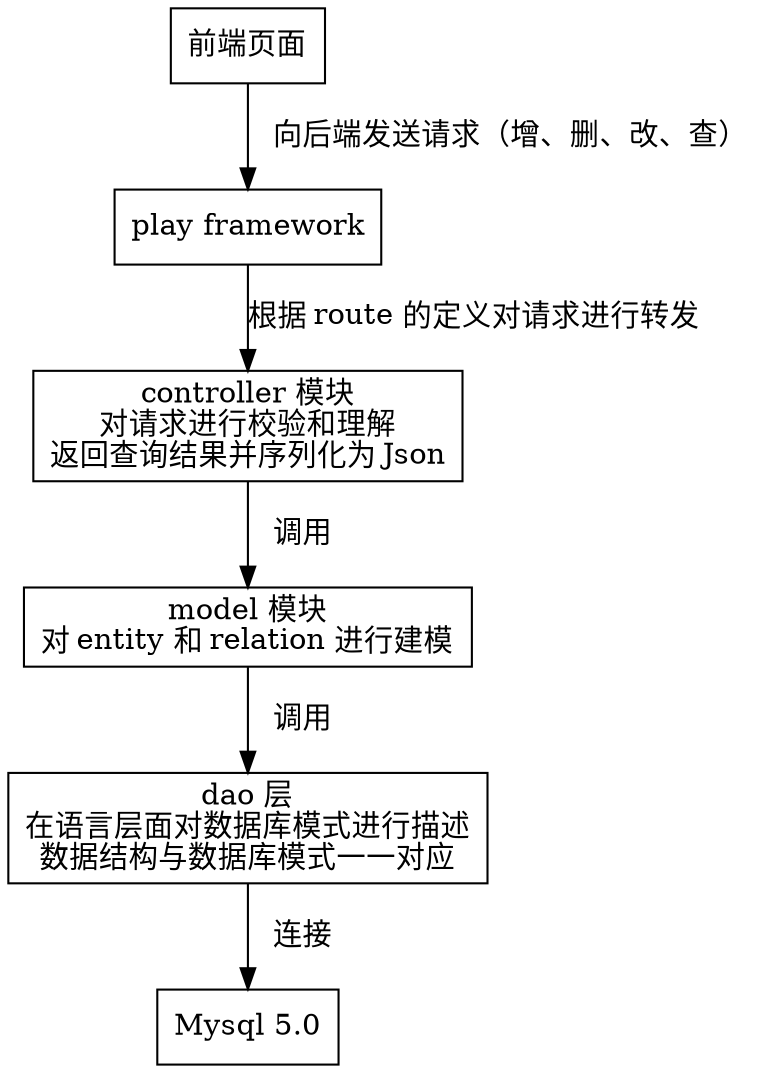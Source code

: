 digraph{
    splines=false
    node[shape="box"]
    a[label="前端页面"]
    b[label="play framework"]
    a->b[label="    向后端发送请求（增、删、改、查）"]
    b->c[label="根据 route 的定义对请求进行转发"]
    c[label="controller 模块\n对请求进行校验和理解\n返回查询结果并序列化为 Json"]
    c->d[label="    调用"]
    d[label="model 模块\n对 entity 和 relation 进行建模"]
    d->e[label="    调用"]
    e[label="dao 层\n在语言层面对数据库模式进行描述\n数据结构与数据库模式一一对应"]
    e->f[label="    连接"]
    f[label="Mysql 5.0"]
}